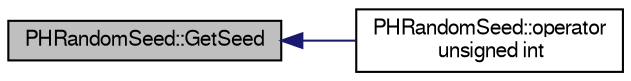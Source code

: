 digraph "PHRandomSeed::GetSeed"
{
  bgcolor="transparent";
  edge [fontname="FreeSans",fontsize="10",labelfontname="FreeSans",labelfontsize="10"];
  node [fontname="FreeSans",fontsize="10",shape=record];
  rankdir="LR";
  Node1 [label="PHRandomSeed::GetSeed",height=0.2,width=0.4,color="black", fillcolor="grey75", style="filled" fontcolor="black"];
  Node1 -> Node2 [dir="back",color="midnightblue",fontsize="10",style="solid",fontname="FreeSans"];
  Node2 [label="PHRandomSeed::operator\l unsigned int",height=0.2,width=0.4,color="black",URL="$dd/d1f/classPHRandomSeed.html#aa4d6785504f1309a4e98a06d2a432d5f",tooltip="conversion operator for unsigned int seed = PHRandomSeed(); "];
}
